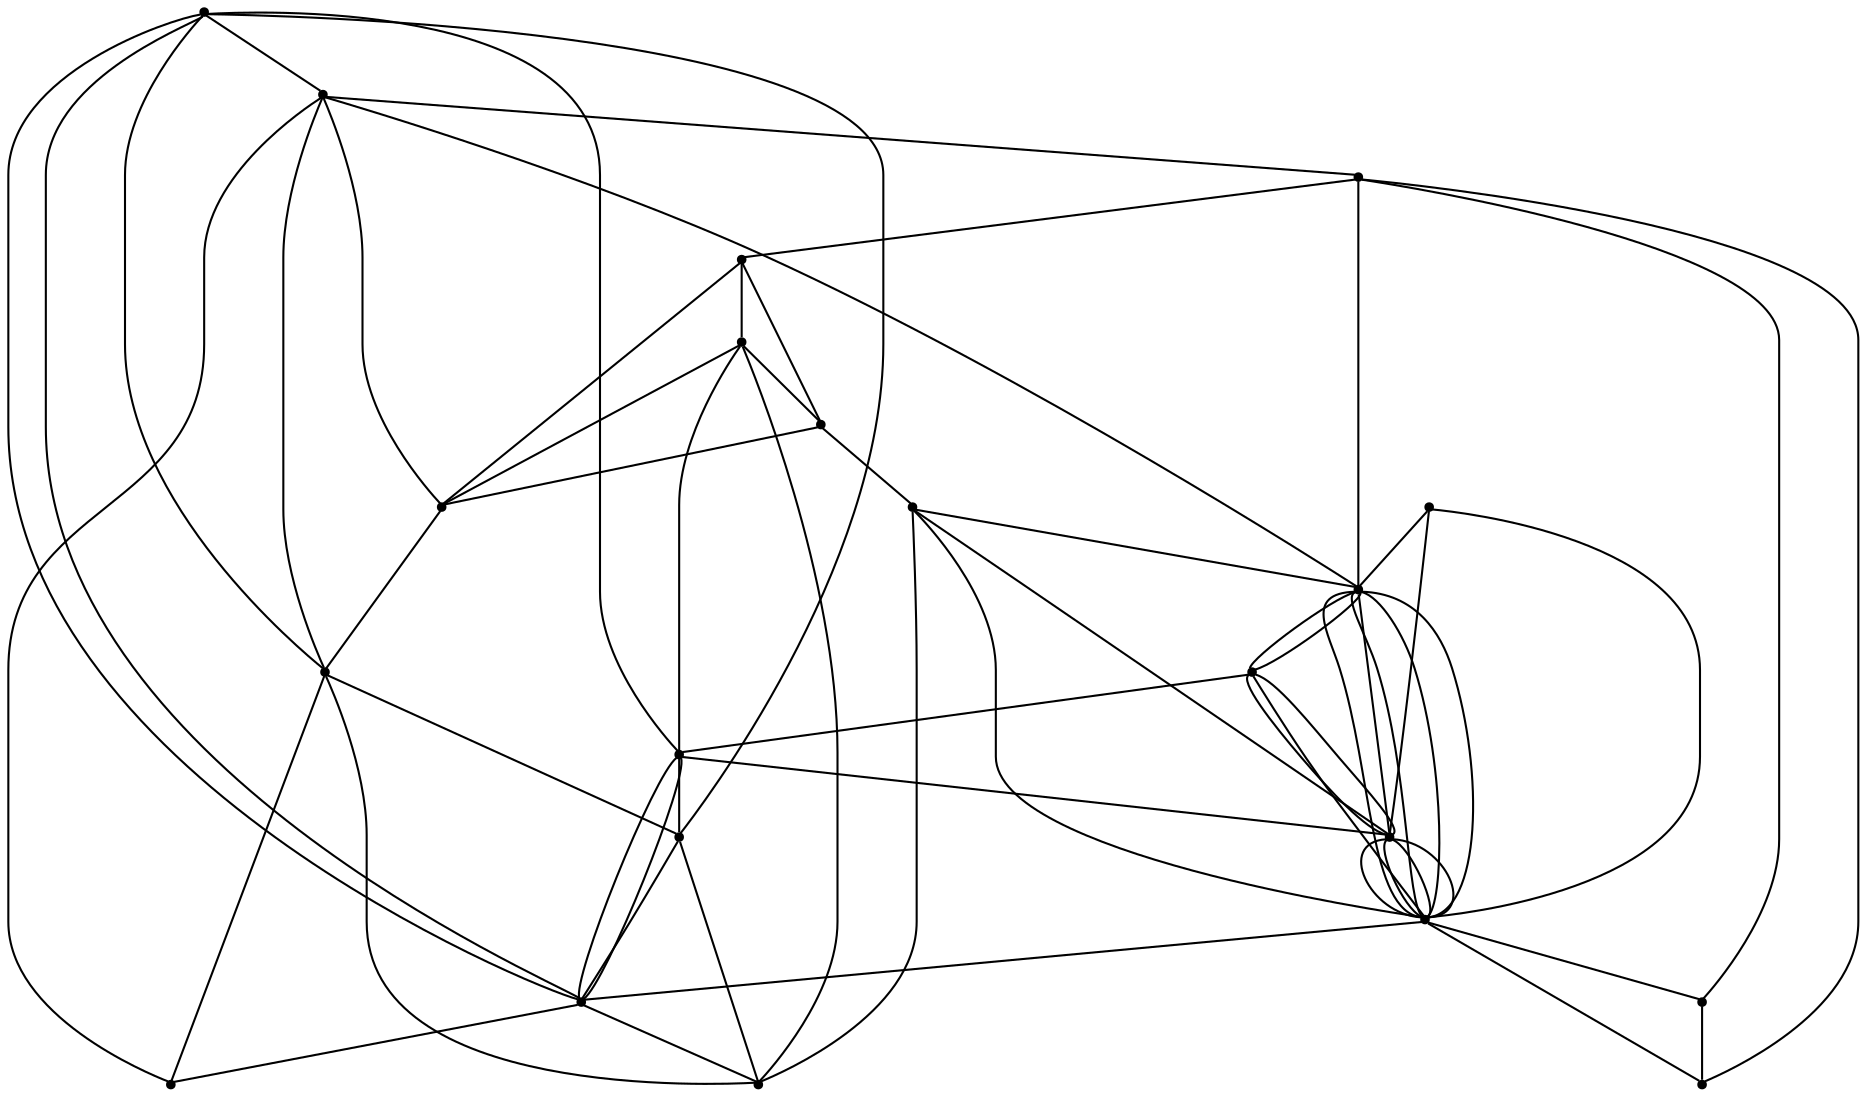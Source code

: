 graph {
  node [shape=point,comment="{\"directed\":false,\"doi\":\"10.1007/978-3-662-45803-7_35\",\"figure\":\"1 (2)\"}"]

  v0 [pos="1179.6379416619611,663.200748133582"]
  v1 [pos="1130.8027106738848,820.6788961632947"]
  v2 [pos="1130.8027106738848,706.7858894534965"]
  v3 [pos="1084.1065238568276,657.268330361367"]
  v4 [pos="1068.5412554994566,744.9851638643618"]
  v5 [pos="1044.6281159492617,696.3388292394022"]
  v6 [pos="1057.149668241868,775.3803127984265"]
  v7 [pos="1046.6045367740248,796.6248059168289"]
  v8 [pos="1032.4276747789377,742.0918538713163"]
  v9 [pos="1026.0855551474278,841.1898203159112"]
  v10 [pos="1020.4273315835649,629.6789618593939"]
  v11 [pos="996.5767982042289,738.8820125590069"]
  v12 [pos="994.2501263931047,786.0149000079367"]
  v13 [pos="968.7776223697535,800.8687173911062"]
  v14 [pos="968.068785632415,854.6301879575128"]
  v15 [pos="968.0687856324149,684.8579533097383"]
  v16 [pos="952.1990120578371,745.9981149752856"]
  v17 [pos="934.1067830419184,819.2616297257549"]
  v18 [pos="922.0564312588472,776.5558551577503"]
  v19 [pos="925.6173480989304,653.7333065522578"]
  v20 [pos="912.4286328920675,711.2549859901117"]

  v20 -- v9 [id="-2",pos="912.4286328920675,711.2549859901117 905.7947328748261,717.487205230914 905.7947328748261,717.487205230914 905.7947328748261,717.487205230914 900.1573780345827,723.4361620190069 888.8867403001681,735.3466070803004 881.9734029837264,749.378944267133 875.0642648616715,763.4112814539656 872.5124271575895,779.5697091319062 873.3630185175643,794.3482739928311 874.2136735016967,809.1269024653556 878.4667575498858,822.5214061436958 886.5475345300405,834.0024092965588 894.6283751343526,845.4834124494217 906.5411078650172,855.0509150768077 918.1286575273273,862.0670836702238 929.7203427598669,869.0832522636401 940.9909804942815,873.5522851886559 952.3700337928667,875.6742409257945 963.744887897065,877.8045297824717 975.2281575654341,877.5918762052412 984.6932689618004,875.6742409257945 994.1584439823242,873.7648751542869 1001.6013251606158,870.146329314994 1008.4062469128869,864.4058277385625 1015.211168665158,858.665326162131 1021.3780673672512,850.7986704829918 1024.459448933183,846.8632752664375 1025.4236929207827,845.6347762505046 1025.7852844161325,845.1740891195298 1026.0855551474278,841.1898203159112"]
  v20 -- v16 [id="-3",pos="912.4286328920675,711.2549859901117 952.1990120578371,745.9981149752856 952.1990120578371,745.9981149752856 952.1990120578371,745.9981149752856"]
  v17 -- v15 [id="-4",pos="934.1067830419184,819.2616297257549 929.824431881336,813.487859282769 929.824431881336,813.487859282769 929.824431881336,813.487859282769 925.2544359052513,807.0011300322451 916.1061728126231,794.0360046507359 908.0253322083109,781.4877260809501 899.9445552281562,768.9437094883327 892.9270015419307,756.8248092153779 888.4612219356299,742.7924720285453 883.9955059534864,728.7601348417127 882.0816276754249,712.8100987638339 883.782874019532,697.2895045943857 885.4841203636391,681.7688468133379 890.8004277057574,666.6734325751514 897.1800219659625,656.9975357821656 903.5596162261675,647.3258373547488 911.0066965988459,643.073592760933 918.6622097110919,640.730713938625 926.3177228233379,638.3961682358554 934.1858678695382,637.9667899390245 942.2667084738504,641.7937909899788 950.3475490781625,645.6207920409331 958.6410216164289,653.7041724396728 962.8941056646181,661.4623703416124 967.1471260886499,669.224766609121 967.3598216467616,676.6661787453987 967.4682372109322,680.3847856307531 967.5008048264897,681.5481622716666 967.5130176823238,681.9844285120091 968.0687856324149,684.8579533097383"]
  v17 -- v0 [id="-5",pos="934.1067830419184,819.2616297257549 937.1714950786176,829.9130103975411 937.1714950786176,829.9130103975411 937.1714950786176,829.9130103975411 941.1868792748458,838.3591041368036 949.2093129026856,855.2512916153287 967.1639228661974,866.0235979378224 985.1143972594797,876.791705894747 1012.9927851698895,881.4357979416707 1040.7670203346731,879.534828901301 1068.5411282511418,877.6379946149008 1096.2069478517546,869.1919008756382 1118.7022866789578,854.5133970607749 1141.1935535600885,839.8390279998808 1158.5143396678093,818.932248863386 1168.1255321295134,786.2026178381512 1177.732398148516,753.4729868129164 1179.6337424675744,708.9163055333726 1180.5844146271033,686.64213145337 1179.6379416619611,663.200748133582 1179.6379416619611,663.200748133582 1179.6379416619611,663.200748133582"]
  v14 -- v18 [id="-8",pos="968.068785632415,854.6301879575128 964.916526755165,847.080127209237 964.916526755165,847.080127209237 964.916526755165,847.080127209237 960.3423952088508,841.022776255544 951.202466880839,828.9039395941887 943.6512337625342,816.2514652243718 936.0999370200719,803.5990544661546 930.1456066277757,790.4171407534453 927.1685050557849,783.826152091291 922.0564312588472,776.5558551577503 922.0564312588472,776.5558551577503 922.0564312588472,776.5558551577503"]
  v14 -- v16 [id="-9",pos="968.068785632415,854.6301879575128 964.916526755165,843.895158032344 964.916526755165,843.895158032344 964.916526755165,843.895158032344 960.3423952088508,833.368837765235 951.1982676864521,812.3202683733865 948.2211661144614,794.2483401699687 945.2440009183133,776.1763483549513 948.4337980484157,761.0767993627954 950.0266288283523,753.5311914264868 952.1990120578371,745.9981149752856 952.1990120578371,745.9981149752856 952.1990120578371,745.9981149752856"]
  v13 -- v7 [id="-10",pos="968.7776223697535,800.8687173911062 972.5721034915683,805.0915734259388 972.5721034915683,805.0915734259388 972.5721034915683,805.0915734259388 977.5673633355617,808.7059208996627 987.5620822179353,815.9347430703094 1000.9633657345953,815.1926501501866 1014.3605136810257,814.4464860876938 1031.1601543156705,805.7294069344313 1039.5620424181077,801.3687681750155 1046.6045367740248,796.6248059168289 1046.6045367740248,796.6248059168289 1046.6045367740248,796.6248059168289"]
  v15 -- v5 [id="-11",pos="968.0687856324149,684.8579533097383 975.97854087754,685.7001072759227 975.97854087754,685.7001072759227 975.97854087754,685.7001072759227 983.1003745577066,686.0210914071537 997.348113864112,686.658924915646 1009.8946704505676,688.3598354754922 1022.4453626072526,690.060682423739 1033.2906728496012,692.824670034939 1038.7112601856606,694.2087312175237 1044.6281159492617,696.3388292394022 1044.6281159492617,696.3388292394022 1044.6281159492617,696.3388292394022"]
  v15 -- v0 [id="-12",pos="968.0687856324149,684.8579533097383 972.4677598734698,673.0851001382293 972.4677598734698,673.0851001382293 972.4677598734698,673.0851001382293 977.1002347720988,662.8505662781666 986.3611126232846,642.3856969236102 996.5934677334618,630.2835265013317 1006.8300220380258,618.1813560790533 1018.0422527959682,614.446082954622 1030.2260880612168,612.5784463924064 1042.409859702308,610.7107462185911 1055.5693077967776,610.7107462185911 1067.9991776786035,611.2777164052065 1080.4247211177278,611.848884957391 1092.124821914438,612.9828253306218 1104.796463594297,616.7222332090226 1117.4681052741562,620.4575699450535 1131.1154870315509,626.7900410667158 1143.6829123416262,634.84842210684 1156.2502104033867,642.9026683929947 1167.7418784605295,652.6827609860114 1173.4834496705564,657.5728390883196 1179.2293473232853,662.4628535790282 1173.4834496705564,657.5728390883196 1173.4834496705564,657.5728390883196 1179.6379416619611,663.200748133582 1179.6379416619611,663.200748133582 1179.6379416619611,663.200748133582"]
  v11 -- v14 [id="-13",pos="996.5767982042289,738.8820125590069 1001.0717176746085,743.2174611250085 1001.0717176746085,743.2174611250085 1001.0717176746085,743.2174611250085 1003.940467306586,747.4696421072248 1009.6821021407706,755.9741312948563 1013.0845948289848,766.1794674307346 1016.4870238930416,776.3848035666128 1017.5503108111283,788.2952486279063 1009.8947340747249,803.2822050888931 1002.239220962479,818.2734235270485 985.8649714440577,836.3453517304664 977.6757152755749,845.3834786265594 968.068785632415,854.6301879575128 968.068785632415,854.6301879575128 968.068785632415,854.6301879575128"]
  v10 -- v5 [id="-14",pos="1020.4273315835649,629.6789618593939 1023.2960175913848,634.5649688193321 1023.2960175913848,634.5649688193321 1023.2960175913848,634.5649688193321 1025.4183286090138,639.2465917099787 1029.6756118515898,648.6015043717337 1033.503368407713,659.5488698161352 1037.331124963836,670.5004336261059 1040.7335540278928,683.0445138303227 1042.434800372,689.3186531152155 1044.1360467161069,695.5885940345395 1042.434800372,689.3186531152155 1042.434800372,689.3186531152155 1044.6281159492617,696.3388292394022 1044.6281159492617,696.3388292394022 1044.6281159492617,696.3388292394022"]
  v7 -- v6 [id="-15",pos="1046.6045367740248,796.6248059168289 1057.149668241868,775.3803127984265 1057.149668241868,775.3803127984265 1057.149668241868,775.3803127984265"]
  v8 -- v2 [id="-18",pos="1032.4276747789377,742.0918538713163 1037.2145018833635,737.3060987922381 1037.2145018833635,737.3060987922381 1037.2145018833635,737.3060987922381 1041.7552307470546,733.6082928999302 1050.8368157227517,726.2086099729446 1067.0609758539204,720.4931077551286 1083.2893351794758,714.7776055373125 1106.6645961032043,710.7421492746968 1118.352099316754,708.7244529491886 1130.8027106738848,706.7858894534965 1130.8027106738848,706.7858894534965 1130.8027106738848,706.7858894534965"]
  v11 -- v9 [id="-19",pos="996.5767982042289,738.8820125590069 1000.433758248588,741.9417941080238 1000.433758248588,741.9417941080238 1000.433758248588,741.9417941080238 1003.940467306586,744.9183080732553 1010.9580209928115,750.8714632269173 1015.9574800311917,760.9726035627644 1020.9527398751851,771.0695455330427 1023.9299050713332,785.3186710510753 1025.2058239233743,799.2426140723078 1026.4817427754153,813.1707554591094 1026.056415283349,826.7778491030806 1025.8437833493947,833.5814277308659 1026.0855551474278,841.1898203159112 1026.0855551474278,841.1898203159112 1026.0855551474278,841.1898203159112"]
  v4 -- v5 [id="-21",pos="1068.5412554994566,744.9851638643618 1066.6772585607787,739.9201538633448 1066.6772585607787,739.9201538633448 1066.6772585607787,739.9201538633448 1064.976075840829,735.776303435129 1061.573583152615,727.484467824728 1057.637411032321,719.4052221799578 1053.7054381064145,711.3259765351877 1049.2397221242709,703.4551861020791 1044.6281159492617,696.3388292394022"]
  v4 -- v8 [id="-22",pos="1068.5412554994566,744.9851638643618 1032.4276747789377,742.0918538713163 1032.4276747789377,742.0918538713163 1032.4276747789377,742.0918538713163"]
  v3 -- v19 [id="-23",pos="1084.1065238568276,657.268330361367 1081.350452607565,649.1306892682279 1081.350452607565,649.1306892682279 1081.350452607565,649.1306892682279 1077.7353279853965,641.5850813319192 1070.5050787410592,626.4855323397634 1051.7916234525103,617.0264238779775 1033.0739689695747,607.5631170506226 1002.8771803884994,603.7361159996683 979.9106410517614,604.0571001308992 956.9399025206366,604.3739495081606 941.2035488040785,608.8429188215769 933.231123763937,617.7726515520699 925.2545631535661,626.7023206709633 925.0418675954543,640.0968243493035 924.9376512256706,646.7920088114888 925.6173480989304,653.7333065522578 925.6173480989304,653.7333065522578 925.6173480989304,653.7333065522578"]
  v3 -- v10 [id="-24",pos="1084.1065238568276,657.268330361367 1020.4273315835649,629.6789618593939 1020.4273315835649,629.6789618593939 1020.4273315835649,629.6789618593939"]
  v1 -- v7 [id="-25",pos="1130.8027106738848,820.6788961632947 1126.7540510433485,816.4683171671713 1126.7540510433485,816.4683171671713 1126.7540510433485,816.4683171671713 1122.6093189351725,812.3203319849861 1114.3117108266765,804.0284963745851 1100.2766034542256,799.9888417464002 1086.2414960817746,795.9492507298149 1066.4647538751392,796.1618406954459 1056.5743149867067,796.2661001070763 1046.6045367740248,796.6248059168289 1046.6045367740248,796.6248059168289 1046.6045367740248,796.6248059168289"]
  v1 -- v3 [id="-26",pos="1130.8027106738848,820.6788961632947 1134.1843346384794,811.4990426234477 1134.1843346384794,811.4990426234477 1134.1843346384794,811.4990426234477 1136.190022575636,801.7481477546154 1140.2012712016347,782.2462307937518 1144.2374604973252,761.3686493814414 1148.2736497930157,740.4952027231005 1152.3350342550275,718.2418932477439 1150.304405648179,702.8088286392496 1148.2736497930157,687.3798987847248 1140.1511353656215,678.7712137970623 1128.455233763298,672.1094254246304 1116.7635313553617,665.4559065601376 1101.5025137185683,660.7492843108754 1093.871941276014,658.3938740034598 1084.1065238568276,657.268330361367 1084.1065238568276,657.268330361367 1084.1065238568276,657.268330361367"]
  v0 -- v15 [id="-27",pos="1179.6379416619611,663.200748133582 1173.51271678295,656.0219882917658 1173.51271678295,656.0219882917658 1173.51271678295,656.0219882917658 1166.7536680481478,649.5811230045034 1153.2355705785435,636.7035271839482 1138.0287607238351,626.352266038747 1122.821950869127,616.0093380130843 1105.9264286293148,608.1927446627756 1089.4520983113393,603.3360626502209 1072.9776407450493,598.4835153916358 1056.9286379191399,596.5824827396666 1033.2699313742962,595.2068182882199 1009.6153603996819,593.835224979143 978.359484094907,592.9931346245583 955.2303214119131,595.3152124538199 932.1052942991487,597.6372266714819 917.1111800025523,603.1276074385595 909.601557083172,614.9129284835764 902.0878622177196,626.6983131401929 902.0669934941,644.7744397091798 909.2847087794339,656.0053220526888 916.5024240647679,667.2403391501673 930.958659734898,671.6259772681985 941.8456438003285,675.19865914423 952.7284922955295,678.7714046318608 960.0420891860308,681.5311938774919 963.6947520610519,682.9152550600767 964.8375015751926,683.346462190394 965.2660326429955,683.5081648642631 968.0687856324149,684.8579533097383"]
  v20 -- v14 [id="-30",pos="912.4286328920675,711.2549859901117 906.7538034231289,717.0620252996521 906.7538034231289,717.0620252996521 906.7538034231289,717.0620252996521 901.4374324568532,723.2277068073455 890.8047541484591,735.5591970459313 883.8914804561747,751.6134289238411 876.978143139733,767.6635260477813 873.7925452040174,787.4405631766143 880.3847713981768,806.3629148541555 886.9769975923361,825.2853301432963 903.3513107349147,843.3573219583136 919.6214075077096,851.3323081914533 935.8873050861175,859.3031596706234 952.0489226705844,857.1812039334848 960.1339624692833,856.1139921281614 968.068785632415,854.6301879575128 968.068785632415,854.6301879575128 968.068785632415,854.6301879575128"]
  v10 -- v15 [id="-31",pos="1020.4273315835649,629.6789618593939 968.0687856324149,684.8579533097383 968.0687856324149,684.8579533097383 968.0687856324149,684.8579533097383"]
  v10 -- v0 [id="-32",pos="1020.4273315835649,629.6789618593939 1027.903551820322,625.4017815185621 1027.903551820322,625.4017815185621 1027.903551820322,625.4017815185621 1034.3456886272288,622.5544627119771 1047.2258266708127,616.8514919792686 1066.448020721749,618.2230216767458 1085.6660792024559,619.5987497397921 1111.2219944961282,628.0407087250852 1131.0779487786983,636.5951966299477 1150.9297038668815,645.1454861692412 1165.0816251922768,653.8041698741347 1172.1534502847448,658.131412543797 1179.6379416619611,663.200748133582 1179.6379416619611,663.200748133582 1179.6379416619611,663.200748133582"]
  v16 -- v9 [id="-33",pos="952.1990120578371,745.9981149752856 959.2791082907643,744.9183080732553 959.2791082907643,744.9183080732553 959.2791082907643,744.9183080732553 964.3827836989282,745.1309616504857 974.5901345152562,745.5561415817476 982.6709751195683,747.1486579759938 990.7518157238804,748.7453091242096 996.7060824920193,751.5092967354096 1002.1308690224656,758.2086159515644 1007.5513927343677,764.9038004137498 1012.4466354029643,775.5343800924894 1015.9532808368049,786.1648961596296 1019.4641890891897,796.7954758383693 1021.5906993012056,807.4302538826779 1022.9708345230304,816.6767087672333 1024.355168939242,825.9274256289572 1024.9931283652625,833.7940176964968 1026.0855551474278,841.1898203159112"]
  v0 -- v1 [id="-34",pos="1179.6379416619611,663.200748133582 1130.8027106738848,820.6788961632947 1130.8027106738848,820.6788961632947 1130.8027106738848,820.6788961632947"]
  v18 -- v14 [id="-35",pos="922.0564312588472,776.5558551577503 921.6395021555549,783.0799244171986 921.6395021555549,783.0799244171986 921.6395021555549,783.0799244171986 920.3635833035138,788.2909866507378 917.8117455994318,798.7089127522469 917.5990500413201,807.2134019398784 917.3864181073657,815.7220258814795 919.512991943539,822.3088161780648 928.5528394719965,830.1754082456044 937.5926870004541,838.046198678713 953.5416726509666,847.188521374837 961.5140976911081,851.7617500998837 968.068785632415,854.6301879575128 968.068785632415,854.6301879575128 968.068785632415,854.6301879575128"]
  v9 -- v18 [id="-36",pos="1026.0855551474278,841.1898203159112 1019.2556927254649,845.9128543578522 1019.2556927254649,845.9128543578522 1019.2556927254649,845.9128543578522 1011.6001796132189,850.1650353400685 996.28495419434,858.6695245277 983.2088537460346,862.7091155442853 970.1286177274995,866.7487065608706 959.2833074851511,866.3235266296086 948.1168861205202,860.4787656415467 936.9547275744337,854.6298698995151 925.4713942819074,843.3615203238827 918.558120589623,832.5182870679125 911.6447832731812,821.6709826695725 909.3055775030535,811.2529929564637 910.7941919132063,802.2191280375393 912.2827426992017,793.1810647530459 917.5990500413201,785.5270626511372 920.2593033095727,781.6999979885834 922.0564312588472,776.5558551577503 922.0564312588472,776.5558551577503 922.0564312588472,776.5558551577503"]
  v9 -- v16 [id="-37",pos="1026.0855551474278,841.1898203159112 1022.6539862192923,838.2588522559436 1022.6539862192923,838.2588522559436 1022.6539862192923,838.2588522559436 1017.7629427450827,836.1327617648354 1007.9809194208208,831.8805171710196 995.7512747622607,826.0316214289882 983.5215664795431,820.1869240525257 968.8484996810718,812.745511916248 960.3423952088508,803.4948586661236 951.8362271124727,794.2483401699687 949.4970849665024,783.1925169483676 949.17597384422,773.1998343897199 948.8591255404818,763.2028898539036 950.5603082604316,754.2732207350101 952.1990120578371,745.9981149752856"]
  v17 -- v14 [id="-38",pos="934.1067830419184,819.2616297257549 968.068785632415,854.6301879575128 968.068785632415,854.6301879575128 968.068785632415,854.6301879575128"]
  v16 -- v9 [id="-42",pos="952.1990120578371,745.9981149752856 943.3342582104813,746.8318085987324 933.7648668201738,748.9578990898406 924.1954754298663,754.3774165350411 914.6219484693294,759.8010687342112 905.0524934548645,768.5181478874737 899.6319697429624,778.0856505148595 894.2071832125159,787.6531531422453 892.931264360475,798.0711428553541 894.3155987766867,808.3848731568322 895.6957976226687,818.6986034583105 899.736186112746,828.9039395941887 909.0929455690992,839.4261251073284 918.4538405956819,849.9524453744375 933.1269073941532,860.7956150188081 945.8860959145633,866.7487701724701 958.6453480591306,872.7018617145326 969.4906583014791,873.7649387658864 979.9106410517614,871.3219988975168 990.3348229964307,868.8748606635783 1000.3253426844174,862.9217691215158 1008.089271360834,857.2895980990847 1015.853263661408,851.6533559342837 1021.3822029374808,846.3380342891141 1026.0855551474278,841.1898203159112"]
  v14 -- v16 [id="-49",pos="968.068785632415,854.6301879575128 960.7676590767596,859.090506093393 952.6868820966049,863.7679942300701 935.7788258977895,863.8763883956701 918.874968893361,863.9805841957011 893.1397607241998,859.5157496362543 877.4034070076417,839.8513050385902 861.6670532910837,820.1826620753571 855.9254184568991,785.3102107083378 858.1562086628561,758.2043539743959 860.3911344390426,731.0942988748851 870.5984852553706,711.7467036544825 880.4889877679605,701.6455633186353 890.3752910861634,691.544422982788 899.9446824764709,690.6939995086647 909.9394013588445,692.5033042341108 919.9382558114477,694.308410593988 930.35823856173,698.7732451534347 937.3757922479555,707.8113084379281 944.3934095583384,716.8451733568526 948.0084705563496,730.4565289779922 949.8139332702405,737.2600439941781 952.1990120578371,745.9981149752856 952.1990120578371,745.9981149752856 952.1990120578371,745.9981149752856"]
  v16 -- v9 [id="-50",pos="952.1990120578371,745.9981149752856 952.2616182286961,741.4038944223938 952.2616182286961,741.4038944223938 952.2616182286961,741.4038944223938 951.6235951785183,737.4726975714085 950.3476763264772,729.6060418922693 948.1127505502908,720.7806321850064 945.8820239684911,711.955158866144 942.6921632142313,702.1750662731272 932.3763968337327,695.0504399025114 922.064829647621,687.9300755090642 904.6230940167262,683.4652409496174 889.737331660143,688.7804989831875 874.8516329277171,694.095820628357 862.5177082752159,709.1912348665435 856.4550259429064,727.4758166471918 850.3964791808264,745.7645331818096 850.6091747389382,767.2382825049199 851.6723980328675,783.821953725722 852.735684950954,800.4056249465241 854.6495632290156,812.1034164305871 859.436326709284,823.9012689607115 864.218954619323,835.703319856405 871.874467731569,847.6095029405299 881.4438591218765,857.2853997335158 891.013250512184,866.957161772532 902.5007193749399,874.3985739088098 920.1509513695594,879.6096361423489 937.801183364179,884.8165000103189 961.6183140608919,887.7930775871499 979.9065054815319,884.7123042102879 998.1988960965589,881.627332467857 1010.9580846169689,872.4850733833326 1017.9756383031944,864.1932377729315 1024.9931919894198,855.9014021625305 1026.2691108414608,848.4599900262527 1026.0855551474278,841.1898203159112"]
  v18 -- v9 [id="-51",pos="922.0564312588472,776.5558551577503 925.1918227755,779.2649872067022 925.5284890101336,779.8131228932348 926.4262656358233,781.2748180573215 929.2950152678007,785.9523061939987 935.0366501019853,795.3072188557535 948.2211661144614,804.7704620715089 961.409817697167,814.2295705332947 982.0372148879347,823.8012715262496 996.7102816864061,829.8586224799425 1011.3833484848776,835.9201081876049 1020.1021485152103,838.4714422215745 1026.0855551474278,841.1898203159112"]
  v1 -- v19 [id="-55",pos="1130.8027106738848,820.6788961632947 1129.5185206813849,824.9728063548029 1129.5185206813849,824.9728063548029 1129.5185206813849,824.9728063548029 1128.1383854595601,829.3292467486497 1125.3697166271368,838.0463259019122 1100.5976509523507,852.933284928437 1075.8215133314923,867.816045589393 1029.0335804794972,888.8645513696418 983.4173501097595,892.5832218665956 937.8011197400216,896.3059635059195 893.3565918525411,882.6988698619484 868.1551267396167,854.3131477454529 842.9535980025348,825.9274892405567 836.999331234396,782.7673370171057 838.9132095124575,752.9976173296249 840.8270877905189,723.2320323961136 850.6091111147808,706.8609511409423 866.4538803955095,692.6159603768793 882.2944504818514,678.3668348588468 904.2019020948895,666.2479981974915 915.1514923311792,660.1906472437985 925.6173480989304,653.7333065522578 925.6173480989304,653.7333065522578 925.6173480989304,653.7333065522578"]
  v14 -- v16 [id="-57",pos="968.068785632415,854.6301879575128 965.2842689171039,853.9213308557306 961.5140976911082,851.7617500998837 961.5140976911081,851.7617500998837 957.3694292070896,852.2911894427762 947.1620783907616,849.5272018315761 937.167359508388,845.1707614377293 927.1726406260144,840.8101226783136 917.3906173017526,834.8570311362512 910.1603680574153,827.9450583428658 902.9259832428486,821.0372839150496 898.2476353267507,813.1706918475099 899.2066422508963,801.9022786602778 900.1615136048122,790.6338654730458 906.7537397989715,775.9595600237514 916.6442423115615,766.075208019104 926.5346811999939,756.1866576488878 939.71919721247,751.0839895809487 946.3114234066294,748.5326555469791 952.1990120578371,745.9981149752856 952.1990120578371,745.9981149752856 952.1990120578371,745.9981149752856"]
  v18 -- v17 [id="-58",pos="922.0564312588472,776.5558551577503 934.1067830419184,819.2616297257549 934.1067830419184,819.2616297257549 934.1067830419184,819.2616297257549"]
  v16 -- v11 [id="-59",pos="952.1990120578371,745.9981149752856 996.5767982042289,738.8820125590069 996.5767982042289,738.8820125590069 996.5767982042289,738.8820125590069"]
  v16 -- v18 [id="-60",pos="952.1990120578371,745.9981149752856 922.0564312588472,776.5558551577503 922.0564312588472,776.5558551577503 922.0564312588472,776.5558551577503"]
  v15 -- v19 [id="-61",pos="968.0687856324149,684.8579533097383 925.6173480989304,653.7333065522578 925.6173480989304,653.7333065522578 925.6173480989304,653.7333065522578"]
  v13 -- v12 [id="-71",pos="968.7776223697535,800.8687173911062 994.2501263931047,786.0149000079367 994.2501263931047,786.0149000079367 994.2501263931047,786.0149000079367"]
  v9 -- v7 [id="-73",pos="1026.0855551474278,841.1898203159112 1046.6045367740248,796.6248059168289 1046.6045367740248,796.6248059168289 1046.6045367740248,796.6248059168289"]
  v2 -- v3 [id="-78",pos="1130.8027106738848,706.7858894534965 1084.1065238568276,657.268330361367 1084.1065238568276,657.268330361367 1084.1065238568276,657.268330361367"]
  v17 -- v4 [id="-79",pos="934.1067830419184,819.2616297257549 943.7553865081605,819.7619349560624 943.7553865081605,819.7619349560624 943.7553865081605,819.7619349560624 952.4741865384931,820.1871148873244 969.9159221693878,821.0376019730472 992.348718449889,808.5977175688613 1014.7857139247772,796.157896776275 1042.218032867816,770.431902859349 1055.9362283123714,757.5668385239012 1068.5412554994566,744.9851638643618 1068.5412554994566,744.9851638643618 1068.5412554994566,744.9851638643618"]
  v11 -- v5 [id="-83",pos="996.5767982042289,738.8820125590069 1044.6281159492617,696.3388292394022 1044.6281159492617,696.3388292394022 1044.6281159492617,696.3388292394022"]
  v16 -- v14 [id="-87",pos="952.1990120578371,745.9981149752856 959.9170677167847,746.5108244675015 959.9170677167847,746.5108244675015 959.9170677167847,746.5108244675015 966.2966619769898,747.6822956844553 979.0558504973997,750.0209761411944 987.9914816560736,753.6353872265178 996.9229136203605,757.2497983118411 1002.0265890285245,762.1398764141493 1004.3657947986521,768.3055579218427 1006.7050005687797,774.4713030411357 1006.2796730767136,781.9127151774134 1002.5561328903744,792.3348396444916 998.836791898422,802.7527657460007 991.8192382121965,816.147269424341 985.6481403157164,827.094698480342 979.4853771838527,838.0462622903126 974.1648706473475,846.5507514779441 971.5087529493244,850.8029324601604 968.068785632415,854.6301879575128 968.068785632415,854.6301879575128 968.068785632415,854.6301879575128"]
  v17 -- v10 [id="-88",pos="934.1067830419184,819.2616297257549 923.7658851192559,810.407085905907 923.7658851192559,810.407085905907 923.7658851192559,810.407085905907 913.7711662368823,801.4774167870136 893.7817920962925,783.6180785492267 882.7196507256027,759.2719474493164 871.6616449251425,734.9258799610056 869.5351347131266,704.0972179761404 874.2134826292245,681.5562568477069 878.8918941694798,659.0194304732428 890.3751638378487,644.7745033207793 904.627102338641,634.5649688193321 918.8748416450463,624.3596326834538 935.8871142136454,618.1938875641608 955.5596400504971,617.877101798499 975.2280303171193,617.556117667268 997.5607457980663,623.083965666469 1008.7271671626971,625.847953277669 1020.4273315835649,629.6789618593939 1020.4273315835649,629.6789618593939 1020.4273315835649,629.6789618593939"]
  v6 -- v2 [id="-89",pos="1057.149668241868,775.3803127984265 1064.371582721589,770.7652276408888 1064.371582721589,770.7652276408888 1064.371582721589,770.7652276408888 1071.3515345308044,766.7298349898725 1085.3074934514784,758.6589224646409 1097.4996634813433,747.4780388383629 1109.6917062628936,736.2972188236843 1120.1200874019496,722.0063640963598 1125.3321783742842,714.861000344297 1130.8027106738848,706.7858894534965 1130.8027106738848,706.7858894534965 1130.8027106738848,706.7858894534965"]
  v17 -- v15 [id="-94",pos="934.1067830419184,819.2616297257549 928.7611449632493,807.534704129107 928.7611449632493,807.534704129107 928.7611449632493,807.534704129107 922.4899662672149,796.3705503535055 909.9392104863724,774.0463775562719 902.9216568001469,754.8071128898697 895.9041031139215,735.563713469498 894.4155523279261,719.4052221799578 895.5872548101834,706.4317636789101 896.7547580980537,693.4625035434314 900.5825146541767,683.682347338815 913.0247912466912,680.601573961953 925.4670678392057,677.5166658311216 946.5197925220396,681.1310133048455 957.044055266263,682.9361196647227 968.0687856324149,684.8579533097383 968.0687856324149,684.8579533097383 968.0687856324149,684.8579533097383"]
  v5 -- v3 [id="-101",pos="1044.6281159492617,696.3388292394022 1084.1065238568276,657.268330361367 1084.1065238568276,657.268330361367 1084.1065238568276,657.268330361367"]
  v6 -- v4 [id="-103",pos="1057.149668241868,775.3803127984265 1068.5412554994566,744.9851638643618 1068.5412554994566,744.9851638643618 1068.5412554994566,744.9851638643618"]
  v8 -- v6 [id="-104",pos="1032.4276747789377,742.0918538713163 1034.691740419203,746.8861329047314 1036.7098986912056,751.7636795219321 1040.8294992572173,757.3957869327636 1044.9491634473868,763.0278943435952 1051.1703335557227,769.4187609136266 1057.149668241868,775.3803127984265"]
  v16 -- v13 [id="-107",pos="952.1990120578371,745.9981149752856 968.7776223697535,800.8687173911062 968.7776223697535,800.8687173911062 968.7776223697535,800.8687173911062"]
  v9 -- v1 [id="-110",pos="1026.0855551474278,841.1898203159112 1130.8027106738848,820.6788961632947 1130.8027106738848,820.6788961632947 1130.8027106738848,820.6788961632947"]
  v7 -- v12 [id="-111",pos="1046.6045367740248,796.6248059168289 1041.1548095738867,791.2718262047373 1035.625870297814,786.1649597712292 1027.1197022014358,784.468247576952 1018.6135977292149,782.7632022631362 1007.130328060846,784.468247576952 1001.388629602504,785.3186710510753 994.2501263931047,786.0149000079367 994.2501263931047,786.0149000079367 994.2501263931047,786.0149000079367"]
  v3 -- v0 [id="-115",pos="1084.1065238568276,657.268330361367 1179.6379416619611,663.200748133582 1179.6379416619611,663.200748133582 1179.6379416619611,663.200748133582"]
  v4 -- v2 [id="-118",pos="1068.5412554994566,744.9851638643618 1130.8027106738848,706.7858894534965 1130.8027106738848,706.7858894534965 1130.8027106738848,706.7858894534965"]
  v16 -- v15 [id="-119",pos="952.1990120578371,745.9981149752856 968.0687856324149,684.8579533097383 968.0687856324149,684.8579533097383 968.0687856324149,684.8579533097383"]
  v8 -- v11 [id="-120",pos="1032.4276747789377,742.0918538713163 996.5767982042289,738.8820125590069 996.5767982042289,738.8820125590069 996.5767982042289,738.8820125590069"]
  v1 -- v2 [id="-130",pos="1130.8027106738848,820.6788961632947 1130.8027106738848,706.7858894534965 1130.8027106738848,706.7858894534965 1130.8027106738848,706.7858894534965"]
  v14 -- v9 [id="-132",pos="968.068785632415,854.6301879575128 1026.0855551474278,841.1898203159112 1026.0855551474278,841.1898203159112 1026.0855551474278,841.1898203159112"]
  v12 -- v16 [id="-137",pos="994.2501263931047,786.0149000079367 952.1990120578371,745.9981149752856 952.1990120578371,745.9981149752856 952.1990120578371,745.9981149752856"]
}